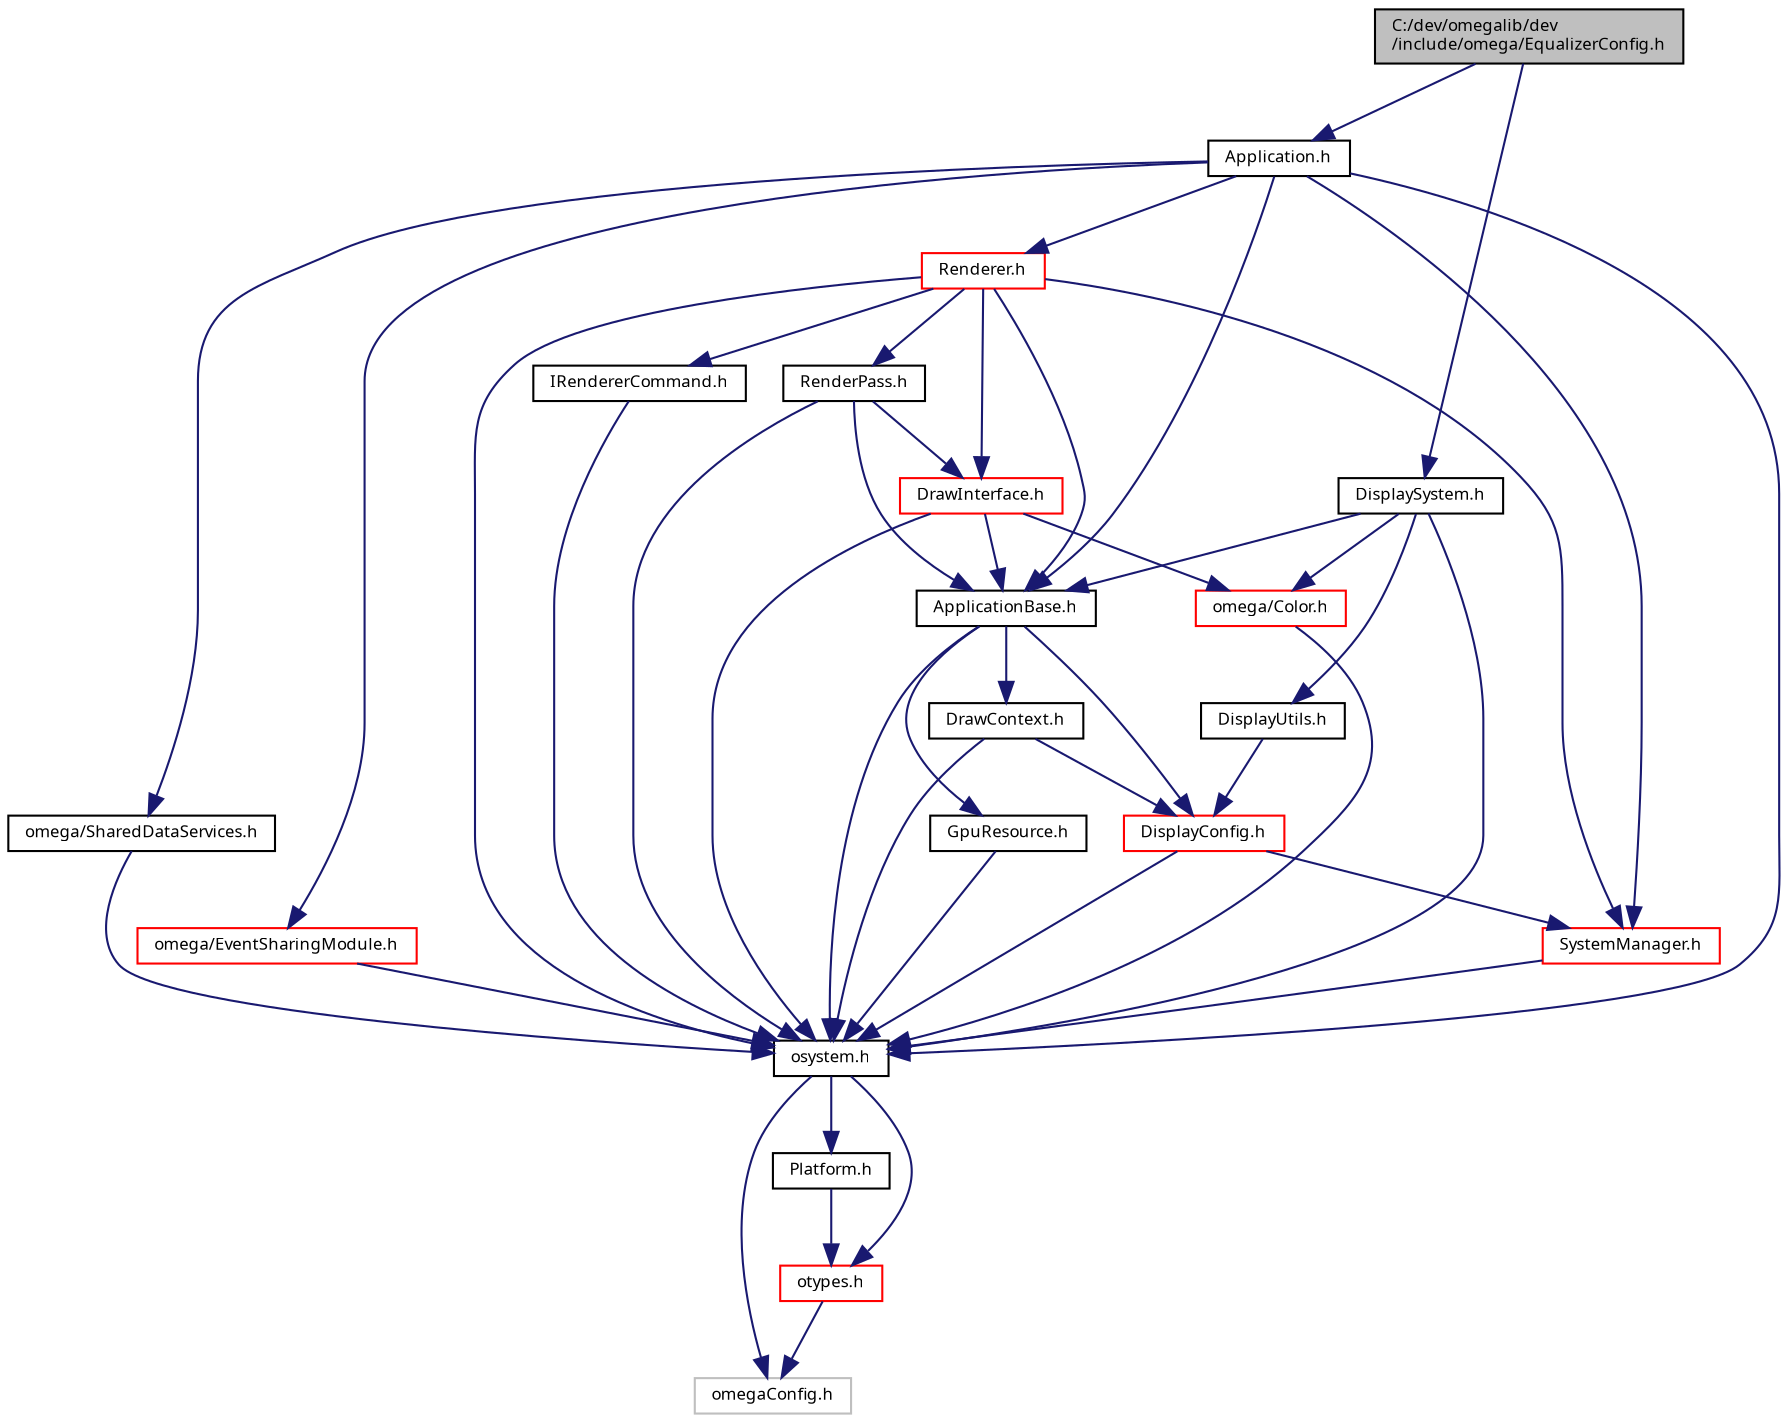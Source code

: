 digraph "C:/dev/omegalib/dev/include/omega/EqualizerConfig.h"
{
  bgcolor="transparent";
  edge [fontname="FreeSans.ttf",fontsize="8",labelfontname="FreeSans.ttf",labelfontsize="8"];
  node [fontname="FreeSans.ttf",fontsize="8",shape=record];
  Node1 [label="C:/dev/omegalib/dev\l/include/omega/EqualizerConfig.h",height=0.2,width=0.4,color="black", fillcolor="grey75", style="filled", fontcolor="black"];
  Node1 -> Node2 [color="midnightblue",fontsize="8",style="solid",fontname="FreeSans.ttf"];
  Node2 [label="DisplaySystem.h",height=0.2,width=0.4,color="black",URL="$_display_system_8h.html"];
  Node2 -> Node3 [color="midnightblue",fontsize="8",style="solid",fontname="FreeSans.ttf"];
  Node3 [label="osystem.h",height=0.2,width=0.4,color="black",URL="$include_2omega_2osystem_8h.html"];
  Node3 -> Node4 [color="midnightblue",fontsize="8",style="solid",fontname="FreeSans.ttf"];
  Node4 [label="omegaConfig.h",height=0.2,width=0.4,color="grey75"];
  Node3 -> Node5 [color="midnightblue",fontsize="8",style="solid",fontname="FreeSans.ttf"];
  Node5 [label="otypes.h",height=0.2,width=0.4,color="red",URL="$include_2omega_2otypes_8h.html"];
  Node5 -> Node4 [color="midnightblue",fontsize="8",style="solid",fontname="FreeSans.ttf"];
  Node3 -> Node6 [color="midnightblue",fontsize="8",style="solid",fontname="FreeSans.ttf"];
  Node6 [label="Platform.h",height=0.2,width=0.4,color="black",URL="$_platform_8h.html"];
  Node6 -> Node5 [color="midnightblue",fontsize="8",style="solid",fontname="FreeSans.ttf"];
  Node2 -> Node7 [color="midnightblue",fontsize="8",style="solid",fontname="FreeSans.ttf"];
  Node7 [label="ApplicationBase.h",height=0.2,width=0.4,color="black",URL="$_application_base_8h.html"];
  Node7 -> Node3 [color="midnightblue",fontsize="8",style="solid",fontname="FreeSans.ttf"];
  Node7 -> Node8 [color="midnightblue",fontsize="8",style="solid",fontname="FreeSans.ttf"];
  Node8 [label="DisplayConfig.h",height=0.2,width=0.4,color="red",URL="$_display_config_8h.html"];
  Node8 -> Node3 [color="midnightblue",fontsize="8",style="solid",fontname="FreeSans.ttf"];
  Node8 -> Node9 [color="midnightblue",fontsize="8",style="solid",fontname="FreeSans.ttf"];
  Node9 [label="SystemManager.h",height=0.2,width=0.4,color="red",URL="$_system_manager_8h.html"];
  Node9 -> Node3 [color="midnightblue",fontsize="8",style="solid",fontname="FreeSans.ttf"];
  Node7 -> Node10 [color="midnightblue",fontsize="8",style="solid",fontname="FreeSans.ttf"];
  Node10 [label="GpuResource.h",height=0.2,width=0.4,color="black",URL="$_gpu_resource_8h.html"];
  Node10 -> Node3 [color="midnightblue",fontsize="8",style="solid",fontname="FreeSans.ttf"];
  Node7 -> Node11 [color="midnightblue",fontsize="8",style="solid",fontname="FreeSans.ttf"];
  Node11 [label="DrawContext.h",height=0.2,width=0.4,color="black",URL="$include_2omega_2_draw_context_8h.html"];
  Node11 -> Node3 [color="midnightblue",fontsize="8",style="solid",fontname="FreeSans.ttf"];
  Node11 -> Node8 [color="midnightblue",fontsize="8",style="solid",fontname="FreeSans.ttf"];
  Node2 -> Node12 [color="midnightblue",fontsize="8",style="solid",fontname="FreeSans.ttf"];
  Node12 [label="omega/Color.h",height=0.2,width=0.4,color="red",URL="$_color_8h.html"];
  Node12 -> Node3 [color="midnightblue",fontsize="8",style="solid",fontname="FreeSans.ttf"];
  Node2 -> Node13 [color="midnightblue",fontsize="8",style="solid",fontname="FreeSans.ttf"];
  Node13 [label="DisplayUtils.h",height=0.2,width=0.4,color="black",URL="$_display_utils_8h.html"];
  Node13 -> Node8 [color="midnightblue",fontsize="8",style="solid",fontname="FreeSans.ttf"];
  Node1 -> Node14 [color="midnightblue",fontsize="8",style="solid",fontname="FreeSans.ttf"];
  Node14 [label="Application.h",height=0.2,width=0.4,color="black",URL="$_application_8h.html"];
  Node14 -> Node3 [color="midnightblue",fontsize="8",style="solid",fontname="FreeSans.ttf"];
  Node14 -> Node15 [color="midnightblue",fontsize="8",style="solid",fontname="FreeSans.ttf"];
  Node15 [label="Renderer.h",height=0.2,width=0.4,color="red",URL="$_renderer_8h.html"];
  Node15 -> Node3 [color="midnightblue",fontsize="8",style="solid",fontname="FreeSans.ttf"];
  Node15 -> Node16 [color="midnightblue",fontsize="8",style="solid",fontname="FreeSans.ttf"];
  Node16 [label="IRendererCommand.h",height=0.2,width=0.4,color="black",URL="$_i_renderer_command_8h.html"];
  Node16 -> Node3 [color="midnightblue",fontsize="8",style="solid",fontname="FreeSans.ttf"];
  Node15 -> Node17 [color="midnightblue",fontsize="8",style="solid",fontname="FreeSans.ttf"];
  Node17 [label="DrawInterface.h",height=0.2,width=0.4,color="red",URL="$_draw_interface_8h.html"];
  Node17 -> Node3 [color="midnightblue",fontsize="8",style="solid",fontname="FreeSans.ttf"];
  Node17 -> Node12 [color="midnightblue",fontsize="8",style="solid",fontname="FreeSans.ttf"];
  Node17 -> Node7 [color="midnightblue",fontsize="8",style="solid",fontname="FreeSans.ttf"];
  Node15 -> Node18 [color="midnightblue",fontsize="8",style="solid",fontname="FreeSans.ttf"];
  Node18 [label="RenderPass.h",height=0.2,width=0.4,color="black",URL="$_render_pass_8h.html"];
  Node18 -> Node3 [color="midnightblue",fontsize="8",style="solid",fontname="FreeSans.ttf"];
  Node18 -> Node7 [color="midnightblue",fontsize="8",style="solid",fontname="FreeSans.ttf"];
  Node18 -> Node17 [color="midnightblue",fontsize="8",style="solid",fontname="FreeSans.ttf"];
  Node15 -> Node7 [color="midnightblue",fontsize="8",style="solid",fontname="FreeSans.ttf"];
  Node15 -> Node9 [color="midnightblue",fontsize="8",style="solid",fontname="FreeSans.ttf"];
  Node14 -> Node7 [color="midnightblue",fontsize="8",style="solid",fontname="FreeSans.ttf"];
  Node14 -> Node9 [color="midnightblue",fontsize="8",style="solid",fontname="FreeSans.ttf"];
  Node14 -> Node19 [color="midnightblue",fontsize="8",style="solid",fontname="FreeSans.ttf"];
  Node19 [label="omega/SharedDataServices.h",height=0.2,width=0.4,color="black",URL="$_shared_data_services_8h.html"];
  Node19 -> Node3 [color="midnightblue",fontsize="8",style="solid",fontname="FreeSans.ttf"];
  Node14 -> Node20 [color="midnightblue",fontsize="8",style="solid",fontname="FreeSans.ttf"];
  Node20 [label="omega/EventSharingModule.h",height=0.2,width=0.4,color="red",URL="$_event_sharing_module_8h.html"];
  Node20 -> Node3 [color="midnightblue",fontsize="8",style="solid",fontname="FreeSans.ttf"];
}
